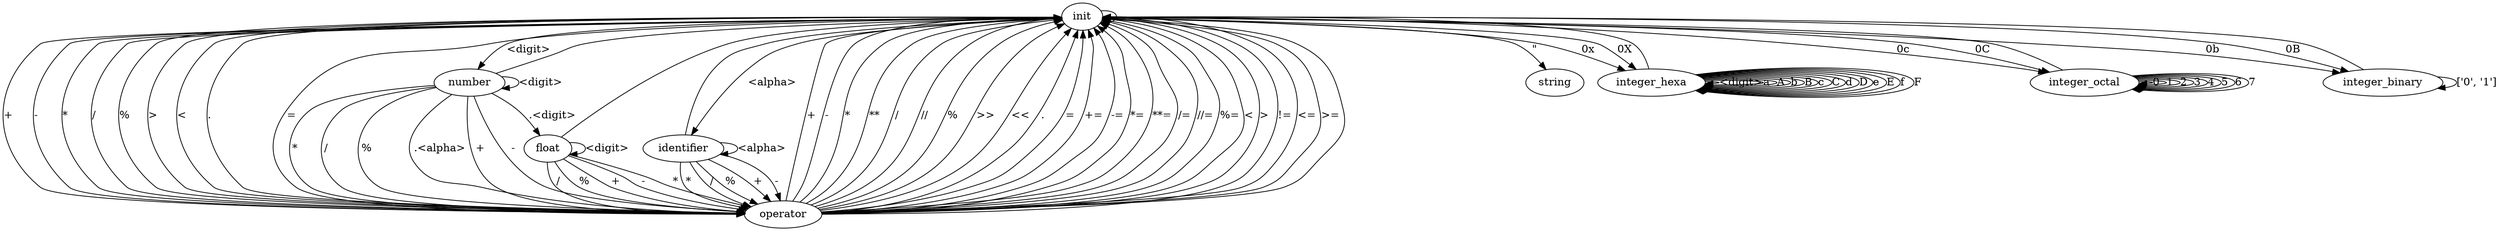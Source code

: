 digraph graphname {
    init -> init [label=" "];
    init -> number [label="<digit>"];
    init -> identifier [label="<alpha>"];
    init -> string [label="\""];
    init -> operator [label="+"];
    init -> operator [label="-"];
    init -> operator [label="*"];
    init -> operator [label="/"];
    init -> operator [label="%"];
    init -> operator [label=">"];
    init -> operator [label="<"];
    init -> operator [label="."];
    init -> operator [label="="];
    init -> integer_hexa [label="0x"];
    init -> integer_hexa [label="0X"];
    init -> integer_octal [label="0c"];
    init -> integer_octal [label="0C"];
    init -> integer_binary [label="0b"];
    init -> integer_binary [label="0B"];
    number -> number [label="<digit>"];
    number -> operator [label="+"];
    number -> operator [label="-"];
    number -> operator [label="*"];
    number -> operator [label="/"];
    number -> operator [label="%"];
    number -> float [label=".<digit>"];
    number -> operator [label=".<alpha>"];
    number -> init [label=" "];
    integer_binary -> integer_binary [label="['0', '1']"];
    integer_binary -> init [label=" "];
    integer_octal -> integer_octal [label="0"];
    integer_octal -> integer_octal [label="1"];
    integer_octal -> integer_octal [label="2"];
    integer_octal -> integer_octal [label="3"];
    integer_octal -> integer_octal [label="4"];
    integer_octal -> integer_octal [label="5"];
    integer_octal -> integer_octal [label="6"];
    integer_octal -> integer_octal [label="7"];
    integer_octal -> init [label=" "];
    integer_hexa -> integer_hexa [label="<digit>"];
    integer_hexa -> integer_hexa [label="a"];
    integer_hexa -> integer_hexa [label="A"];
    integer_hexa -> integer_hexa [label="b"];
    integer_hexa -> integer_hexa [label="B"];
    integer_hexa -> integer_hexa [label="c"];
    integer_hexa -> integer_hexa [label="C"];
    integer_hexa -> integer_hexa [label="d"];
    integer_hexa -> integer_hexa [label="D"];
    integer_hexa -> integer_hexa [label="e"];
    integer_hexa -> integer_hexa [label="E"];
    integer_hexa -> integer_hexa [label="f"];
    integer_hexa -> integer_hexa [label="F"];
    integer_hexa -> init [label=" "];
    float -> float [label="<digit>"];
    float -> operator [label="+"];
    float -> operator [label="-"];
    float -> operator [label="*"];
    float -> operator [label="/"];
    float -> operator [label="%"];
    float -> init [label=" "];
    identifier -> identifier [label="<alpha>"];
    identifier -> operator [label="+"];
    identifier -> operator [label="-"];
    identifier -> operator [label="*"];
    identifier -> operator [label="/"];
    identifier -> operator [label="%"];
    identifier -> init [label=" "];
    operator -> init [label="+"];
    operator -> init [label="-"];
    operator -> init [label="*"];
    operator -> init [label="**"];
    operator -> init [label="/"];
    operator -> init [label="//"];
    operator -> init [label="%"];
    operator -> init [label=">>"];
    operator -> init [label="<<"];
    operator -> init [label="."];
    operator -> init [label="="];
    operator -> init [label="+="];
    operator -> init [label="-="];
    operator -> init [label="*="];
    operator -> init [label="**="];
    operator -> init [label="/="];
    operator -> init [label="//="];
    operator -> init [label="%="];
    operator -> init [label="<"];
    operator -> init [label=">"];
    operator -> init [label="!="];
    operator -> init [label="<="];
    operator -> init [label=">="];
    operator -> init [label=" "];
}
